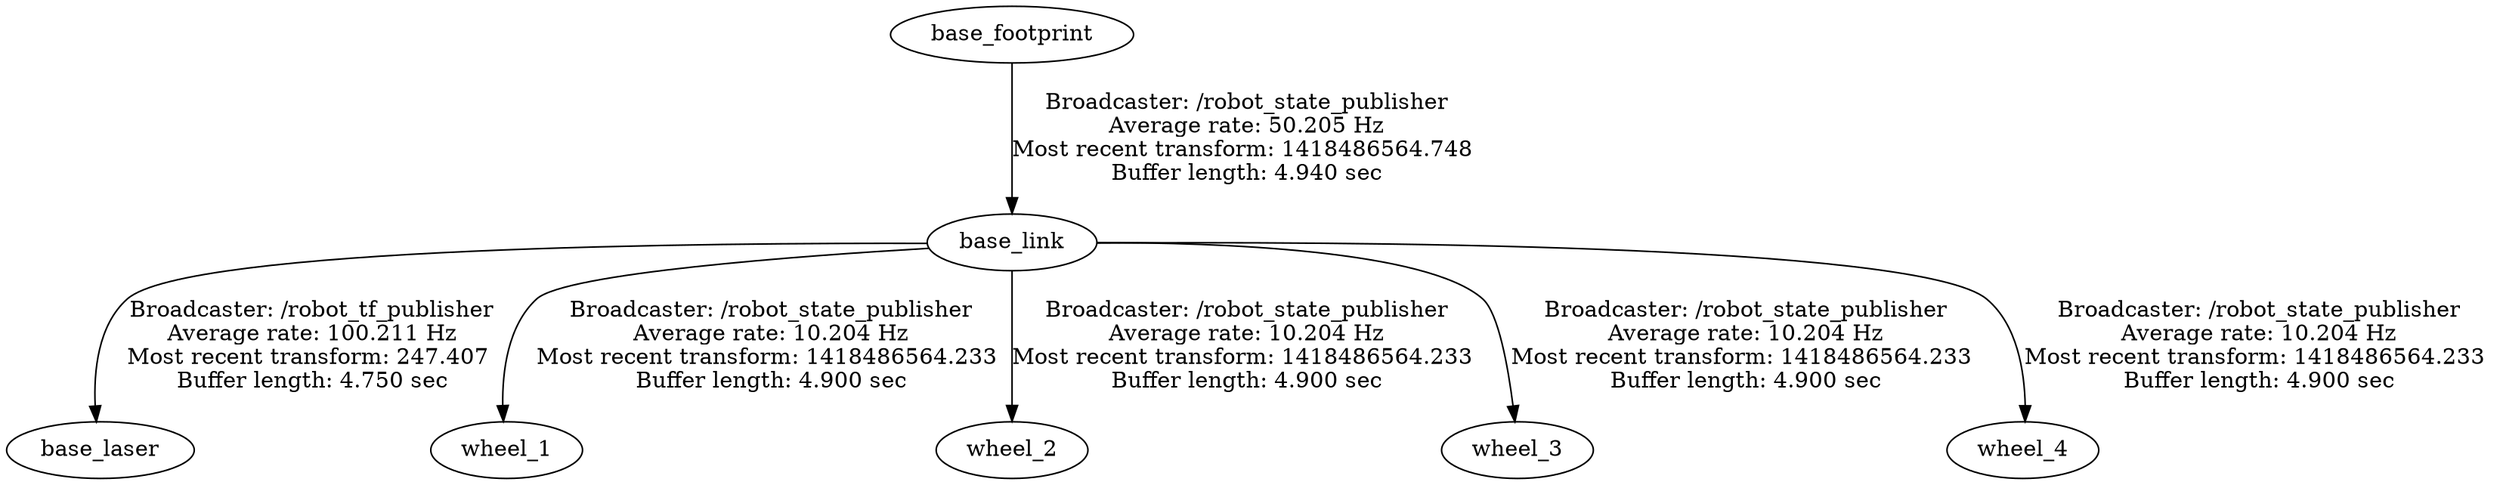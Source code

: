 digraph G {
"base_footprint" -> "base_link"[label="Broadcaster: /robot_state_publisher\nAverage rate: 50.205 Hz\nMost recent transform: 1418486564.748 \nBuffer length: 4.940 sec\n"];
"base_link" -> "base_laser"[label="Broadcaster: /robot_tf_publisher\nAverage rate: 100.211 Hz\nMost recent transform: 247.407 \nBuffer length: 4.750 sec\n"];
"base_link" -> "wheel_1"[label="Broadcaster: /robot_state_publisher\nAverage rate: 10.204 Hz\nMost recent transform: 1418486564.233 \nBuffer length: 4.900 sec\n"];
"base_link" -> "wheel_2"[label="Broadcaster: /robot_state_publisher\nAverage rate: 10.204 Hz\nMost recent transform: 1418486564.233 \nBuffer length: 4.900 sec\n"];
"base_link" -> "wheel_3"[label="Broadcaster: /robot_state_publisher\nAverage rate: 10.204 Hz\nMost recent transform: 1418486564.233 \nBuffer length: 4.900 sec\n"];
"base_link" -> "wheel_4"[label="Broadcaster: /robot_state_publisher\nAverage rate: 10.204 Hz\nMost recent transform: 1418486564.233 \nBuffer length: 4.900 sec\n"];
}